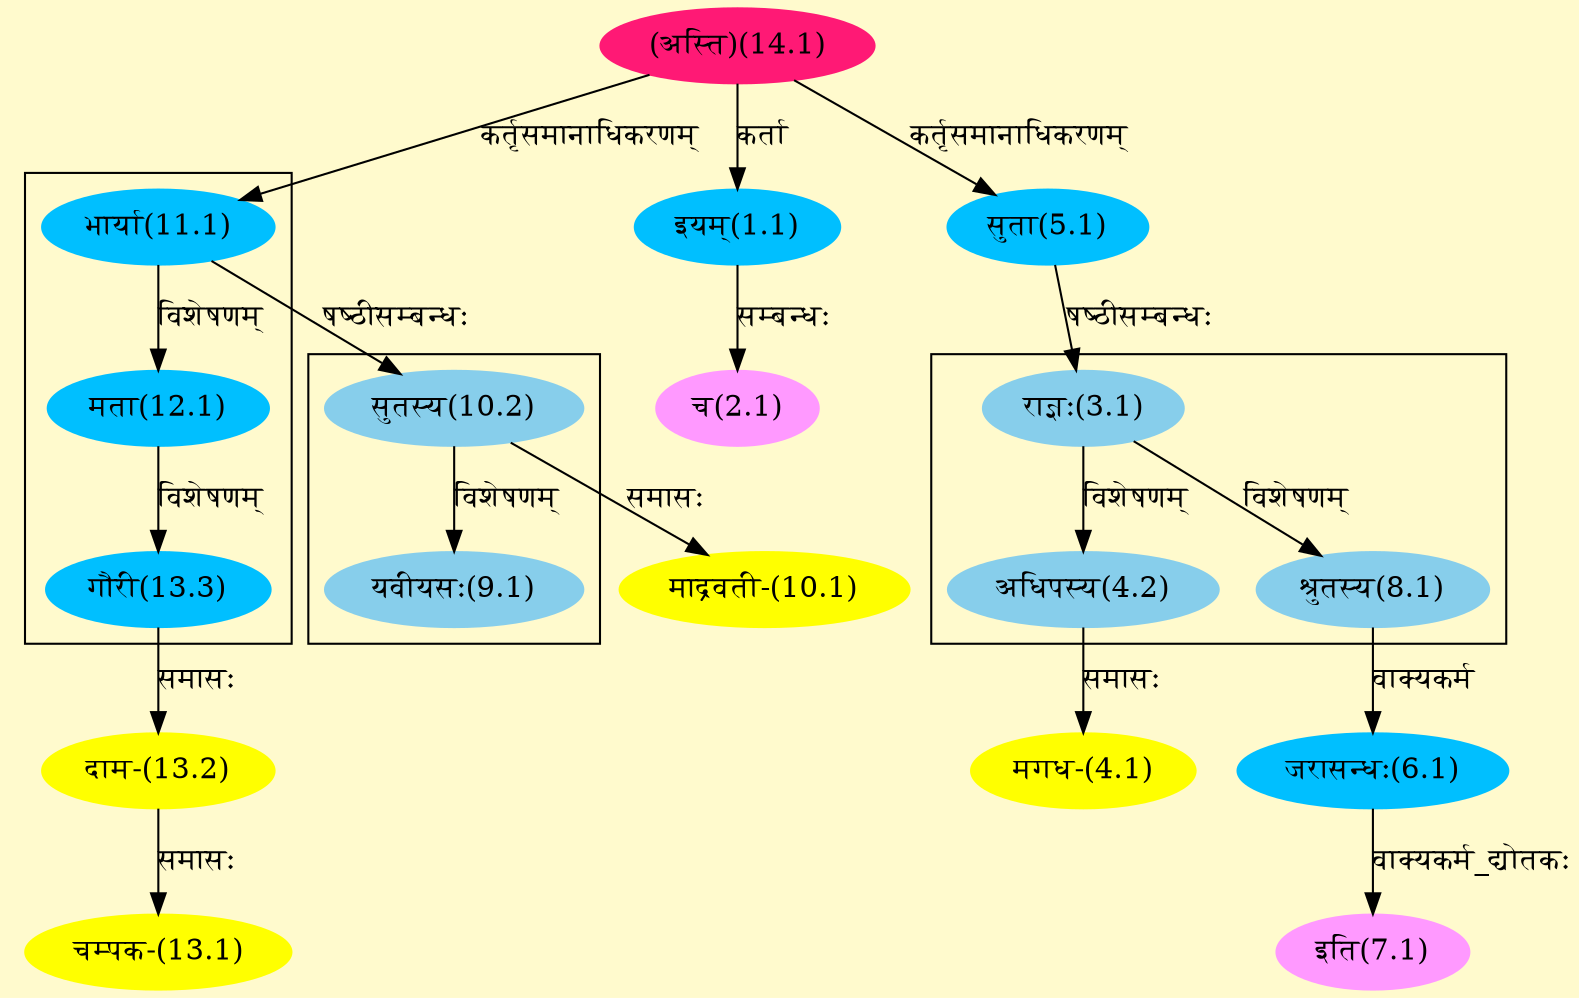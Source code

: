 digraph G{
rankdir=BT;
 compound=true;
 bgcolor="lemonchiffon1";

subgraph cluster_1{
Node4_2 [style=filled, color="#87CEEB" label = "अधिपस्य(4.2)"]
Node3_1 [style=filled, color="#87CEEB" label = "राज्ञः(3.1)"]
Node8_1 [style=filled, color="#87CEEB" label = "श्रुतस्य(8.1)"]

}

subgraph cluster_2{
Node9_1 [style=filled, color="#87CEEB" label = "यवीयसः(9.1)"]
Node10_2 [style=filled, color="#87CEEB" label = "सुतस्य(10.2)"]

}

subgraph cluster_3{
Node12_1 [style=filled, color="#00BFFF" label = "मता(12.1)"]
Node11_1 [style=filled, color="#00BFFF" label = "भार्या(11.1)"]
Node13_3 [style=filled, color="#00BFFF" label = "गौरी(13.3)"]

}
Node1_1 [style=filled, color="#00BFFF" label = "इयम्(1.1)"]
Node14_1 [style=filled, color="#FF1975" label = "(अस्ति)(14.1)"]
Node2_1 [style=filled, color="#FF99FF" label = "च(2.1)"]
Node3_1 [style=filled, color="#87CEEB" label = "राज्ञः(3.1)"]
Node5_1 [style=filled, color="#00BFFF" label = "सुता(5.1)"]
Node4_1 [style=filled, color="#FFFF00" label = "मगध-(4.1)"]
Node4_2 [style=filled, color="#87CEEB" label = "अधिपस्य(4.2)"]
Node6_1 [style=filled, color="#00BFFF" label = "जरासन्धः(6.1)"]
Node8_1 [style=filled, color="#87CEEB" label = "श्रुतस्य(8.1)"]
Node7_1 [style=filled, color="#FF99FF" label = "इति(7.1)"]
Node10_1 [style=filled, color="#FFFF00" label = "माद्रवती-(10.1)"]
Node10_2 [style=filled, color="#87CEEB" label = "सुतस्य(10.2)"]
Node11_1 [style=filled, color="#00BFFF" label = "भार्या(11.1)"]
Node13_1 [style=filled, color="#FFFF00" label = "चम्पक-(13.1)"]
Node13_2 [style=filled, color="#FFFF00" label = "दाम-(13.2)"]
Node13_3 [style=filled, color="#00BFFF" label = "गौरी(13.3)"]
/* Start of Relations section */

Node1_1 -> Node14_1 [  label="कर्ता"  dir="back" ]
Node2_1 -> Node1_1 [  label="सम्बन्धः"  dir="back" ]
Node3_1 -> Node5_1 [  label="षष्ठीसम्बन्धः"  dir="back" ]
Node4_1 -> Node4_2 [  label="समासः"  dir="back" ]
Node4_2 -> Node3_1 [  label="विशेषणम्"  dir="back" ]
Node5_1 -> Node14_1 [  label="कर्तृसमानाधिकरणम्"  dir="back" ]
Node6_1 -> Node8_1 [  label="वाक्यकर्म"  dir="back" ]
Node7_1 -> Node6_1 [  label="वाक्यकर्म_द्योतकः"  dir="back" ]
Node8_1 -> Node3_1 [  label="विशेषणम्"  dir="back" ]
Node9_1 -> Node10_2 [  label="विशेषणम्"  dir="back" ]
Node10_1 -> Node10_2 [  label="समासः"  dir="back" ]
Node10_2 -> Node11_1 [  label="षष्ठीसम्बन्धः"  dir="back" ]
Node11_1 -> Node14_1 [  label="कर्तृसमानाधिकरणम्"  dir="back" ]
Node12_1 -> Node11_1 [  label="विशेषणम्"  dir="back" ]
Node13_1 -> Node13_2 [  label="समासः"  dir="back" ]
Node13_2 -> Node13_3 [  label="समासः"  dir="back" ]
Node13_3 -> Node12_1 [  label="विशेषणम्"  dir="back" ]
}
